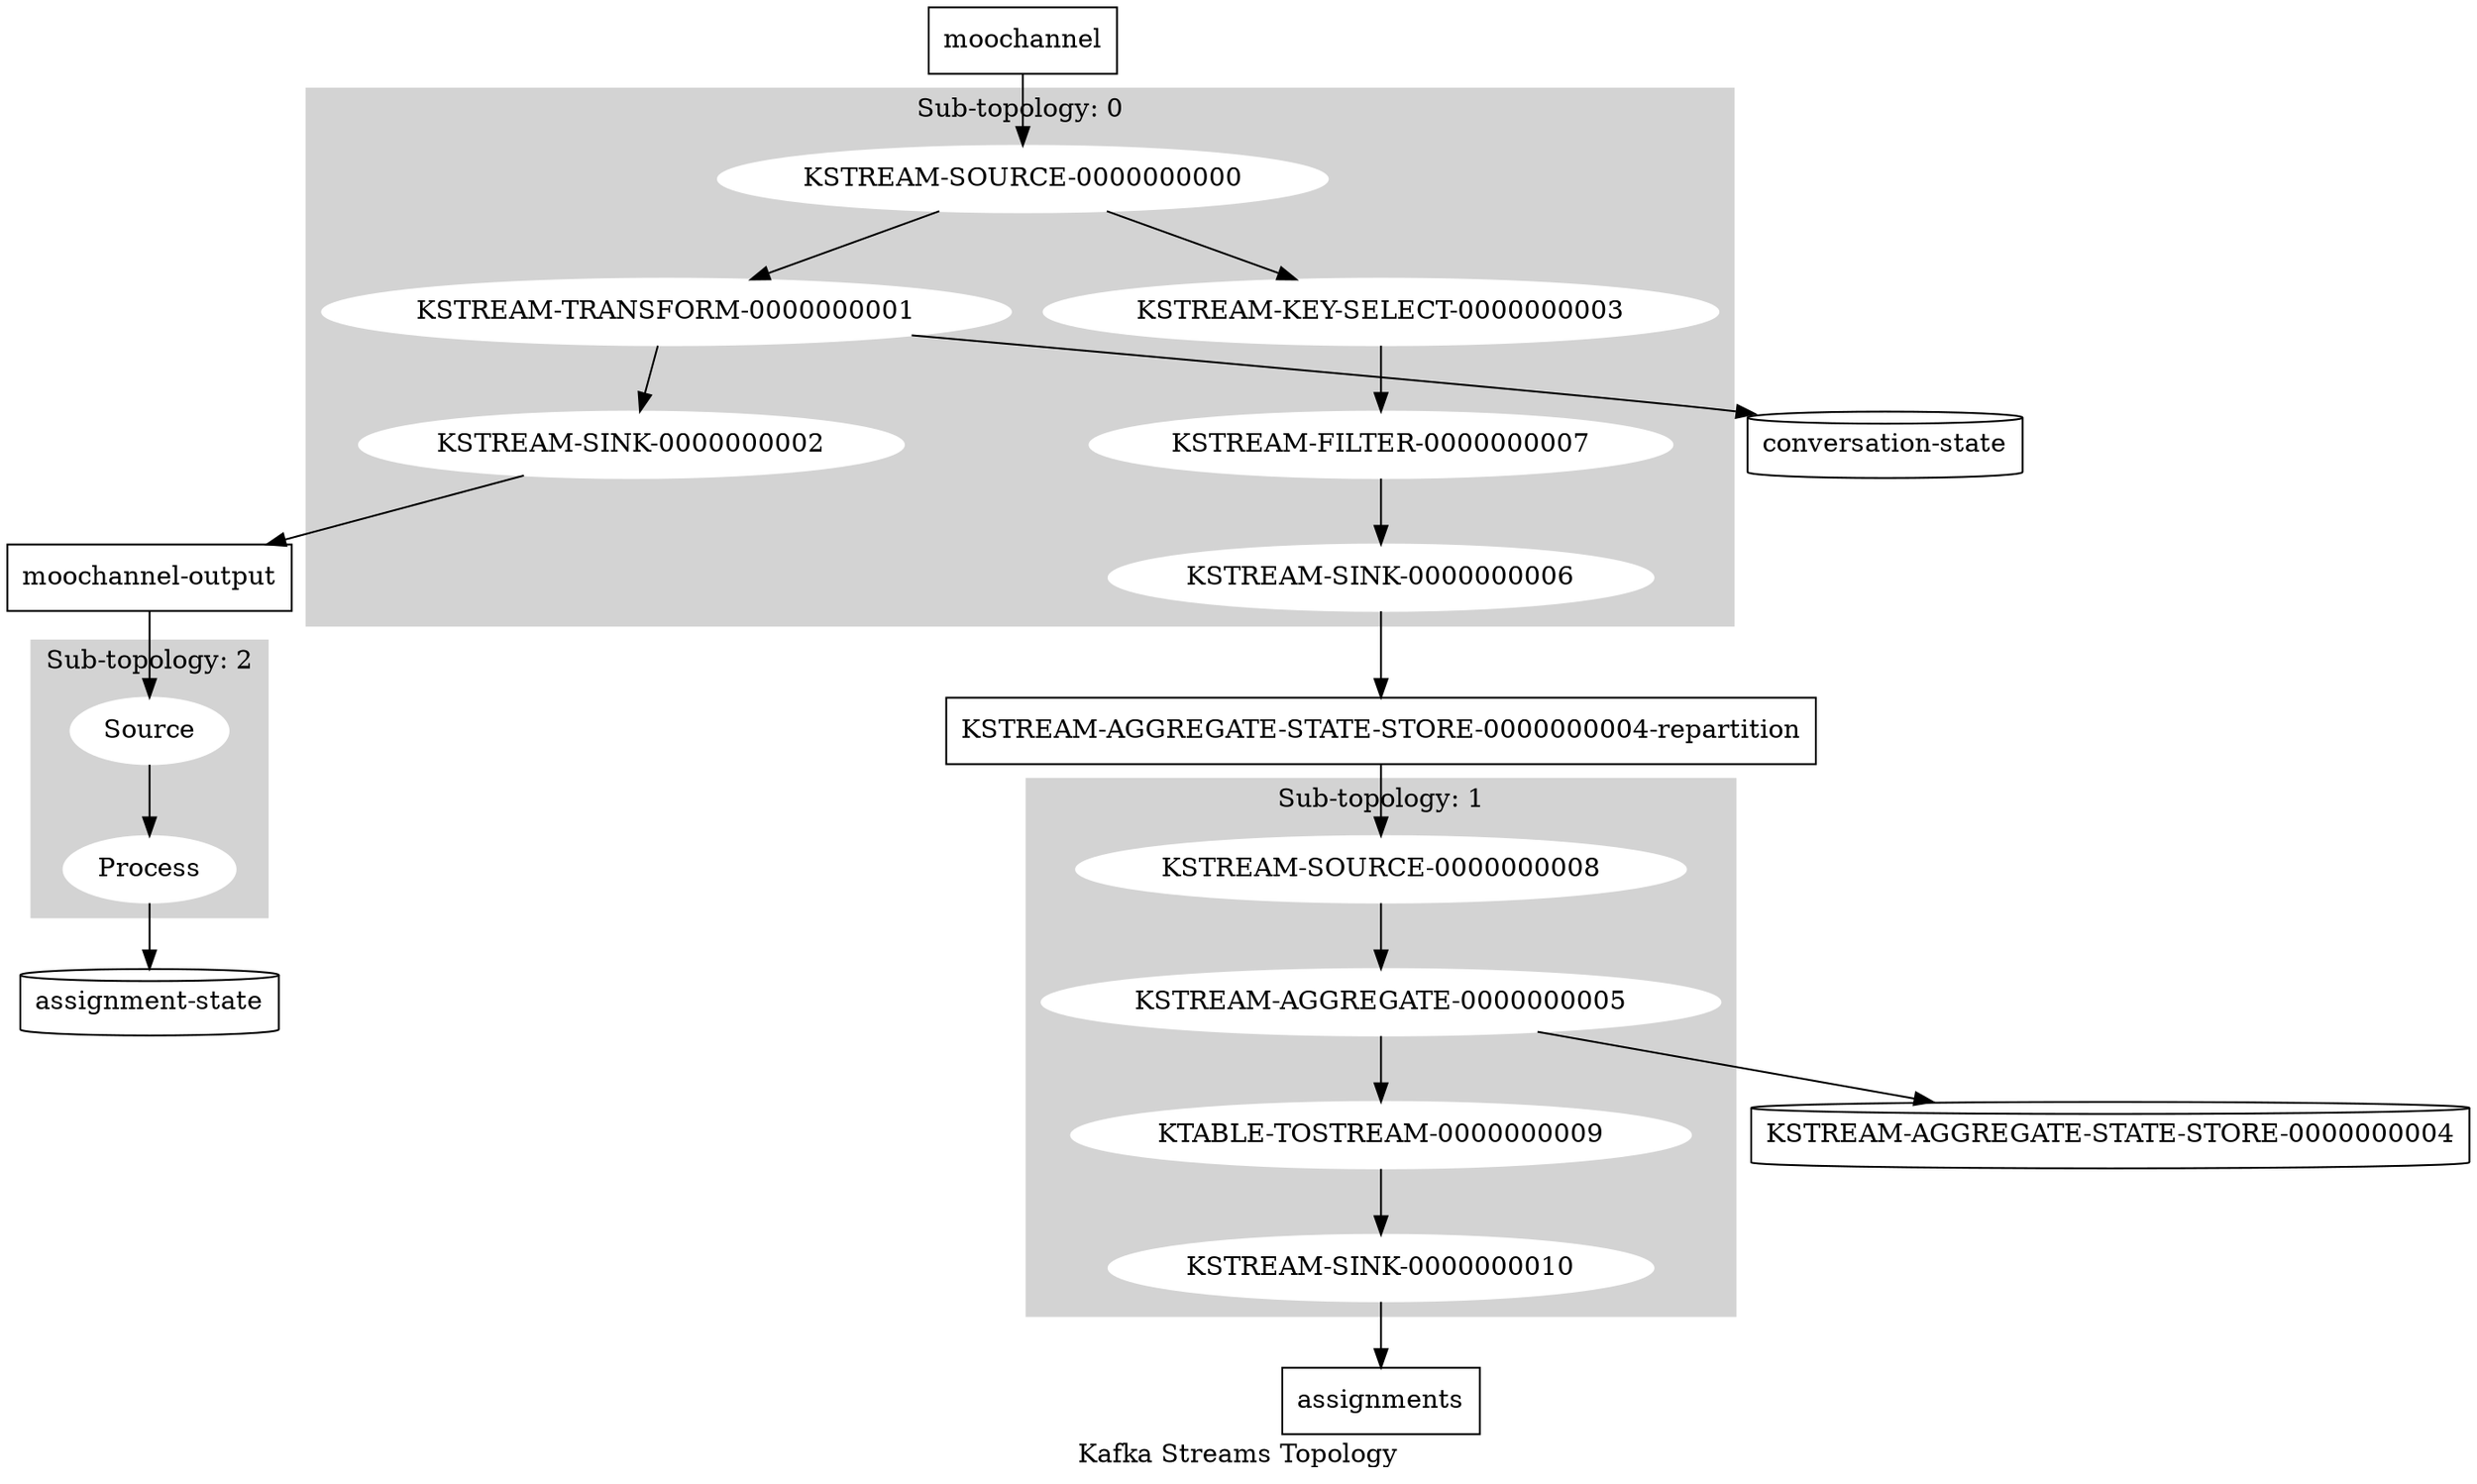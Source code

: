 digraph G {
		label = "Kafka Streams Topology"
		subgraph cluster_0 {
                label="Sub-topology: 0";
                style=filled;
                color=lightgrey;
                node [style=filled,color=white];
    "KSTREAM-SOURCE-0000000000" -> "KSTREAM-KEY-SELECT-0000000003";
    "KSTREAM-SOURCE-0000000000" -> "KSTREAM-TRANSFORM-0000000001";
    "KSTREAM-KEY-SELECT-0000000003" -> "KSTREAM-FILTER-0000000007";
    "KSTREAM-FILTER-0000000007" -> "KSTREAM-SINK-0000000006";
    "KSTREAM-TRANSFORM-0000000001" -> "KSTREAM-SINK-0000000002";
}

subgraph cluster_1 {
                label="Sub-topology: 1";
                style=filled;
                color=lightgrey;
                node [style=filled,color=white];
    "KSTREAM-SOURCE-0000000008" -> "KSTREAM-AGGREGATE-0000000005";
    "KSTREAM-AGGREGATE-0000000005" -> "KTABLE-TOSTREAM-0000000009";
    "KTABLE-TOSTREAM-0000000009" -> "KSTREAM-SINK-0000000010";
}

subgraph cluster_2 {
                label="Sub-topology: 2";
                style=filled;
                color=lightgrey;
                node [style=filled,color=white];

"Source" -> "Process";

}

    "moochannel" -> "KSTREAM-SOURCE-0000000000";
    "KSTREAM-TRANSFORM-0000000001" -> "conversation-state";
    "KSTREAM-SINK-0000000002" -> "moochannel-output";
    "KSTREAM-SINK-0000000006" -> "KSTREAM-AGGREGATE-STATE-STORE-0000000004-repartition";
    "KSTREAM-AGGREGATE-STATE-STORE-0000000004-repartition" -> "KSTREAM-SOURCE-0000000008";
    "KSTREAM-AGGREGATE-0000000005" -> "KSTREAM-AGGREGATE-STATE-STORE-0000000004";
    "KSTREAM-SINK-0000000010" -> "assignments";
    "moochannel-output" -> "Source";
    "Process" -> "assignment-state";
    "conversation-state" [shape=cylinder];
    "KSTREAM-AGGREGATE-STATE-STORE-0000000004" [shape=cylinder];
    "assignment-state" [shape=cylinder];
    "moochannel" [shape=rect];
    "moochannel-output" [shape=rect];
    "KSTREAM-AGGREGATE-STATE-STORE-0000000004-repartition" [shape=rect];
    "KSTREAM-AGGREGATE-STATE-STORE-0000000004-repartition" [shape=rect];
    "assignments" [shape=rect];
    "moochannel-output" [shape=rect];
}